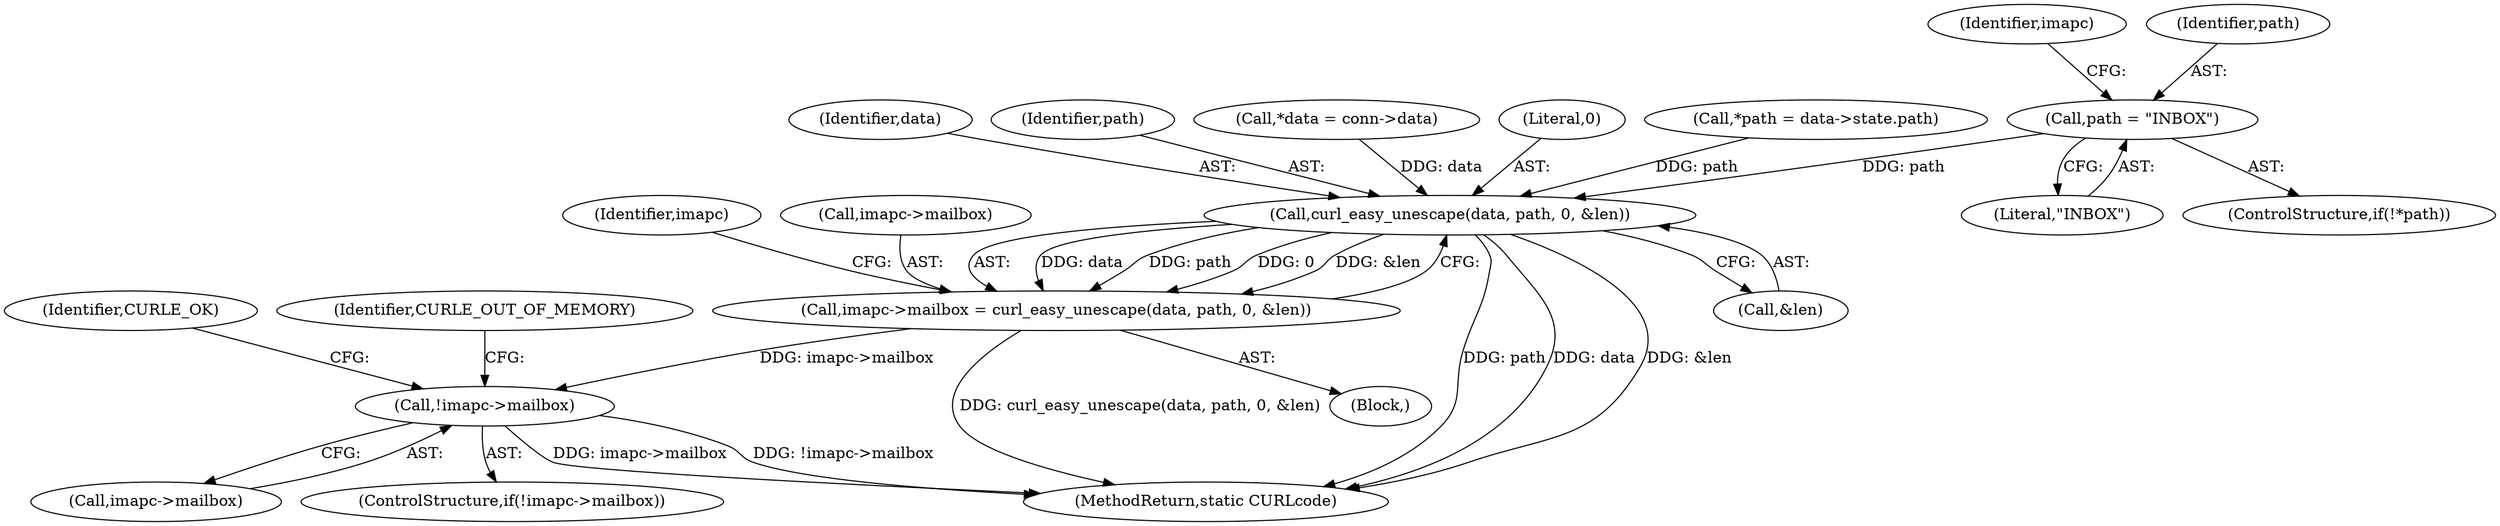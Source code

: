 digraph "1_curl_75ca568fa1c19de4c5358fed246686de8467c238_1@pointer" {
"1000133" [label="(Call,path = \"INBOX\")"];
"1000140" [label="(Call,curl_easy_unescape(data, path, 0, &len))"];
"1000136" [label="(Call,imapc->mailbox = curl_easy_unescape(data, path, 0, &len))"];
"1000147" [label="(Call,!imapc->mailbox)"];
"1000154" [label="(Identifier,CURLE_OK)"];
"1000141" [label="(Identifier,data)"];
"1000142" [label="(Identifier,path)"];
"1000138" [label="(Identifier,imapc)"];
"1000140" [label="(Call,curl_easy_unescape(data, path, 0, &len))"];
"1000115" [label="(Call,*data = conn->data)"];
"1000155" [label="(MethodReturn,static CURLcode)"];
"1000136" [label="(Call,imapc->mailbox = curl_easy_unescape(data, path, 0, &len))"];
"1000135" [label="(Literal,\"INBOX\")"];
"1000129" [label="(ControlStructure,if(!*path))"];
"1000147" [label="(Call,!imapc->mailbox)"];
"1000133" [label="(Call,path = \"INBOX\")"];
"1000134" [label="(Identifier,path)"];
"1000149" [label="(Identifier,imapc)"];
"1000104" [label="(Block,)"];
"1000152" [label="(Identifier,CURLE_OUT_OF_MEMORY)"];
"1000137" [label="(Call,imapc->mailbox)"];
"1000148" [label="(Call,imapc->mailbox)"];
"1000146" [label="(ControlStructure,if(!imapc->mailbox))"];
"1000143" [label="(Literal,0)"];
"1000121" [label="(Call,*path = data->state.path)"];
"1000144" [label="(Call,&len)"];
"1000133" -> "1000129"  [label="AST: "];
"1000133" -> "1000135"  [label="CFG: "];
"1000134" -> "1000133"  [label="AST: "];
"1000135" -> "1000133"  [label="AST: "];
"1000138" -> "1000133"  [label="CFG: "];
"1000133" -> "1000140"  [label="DDG: path"];
"1000140" -> "1000136"  [label="AST: "];
"1000140" -> "1000144"  [label="CFG: "];
"1000141" -> "1000140"  [label="AST: "];
"1000142" -> "1000140"  [label="AST: "];
"1000143" -> "1000140"  [label="AST: "];
"1000144" -> "1000140"  [label="AST: "];
"1000136" -> "1000140"  [label="CFG: "];
"1000140" -> "1000155"  [label="DDG: path"];
"1000140" -> "1000155"  [label="DDG: data"];
"1000140" -> "1000155"  [label="DDG: &len"];
"1000140" -> "1000136"  [label="DDG: data"];
"1000140" -> "1000136"  [label="DDG: path"];
"1000140" -> "1000136"  [label="DDG: 0"];
"1000140" -> "1000136"  [label="DDG: &len"];
"1000115" -> "1000140"  [label="DDG: data"];
"1000121" -> "1000140"  [label="DDG: path"];
"1000136" -> "1000104"  [label="AST: "];
"1000137" -> "1000136"  [label="AST: "];
"1000149" -> "1000136"  [label="CFG: "];
"1000136" -> "1000155"  [label="DDG: curl_easy_unescape(data, path, 0, &len)"];
"1000136" -> "1000147"  [label="DDG: imapc->mailbox"];
"1000147" -> "1000146"  [label="AST: "];
"1000147" -> "1000148"  [label="CFG: "];
"1000148" -> "1000147"  [label="AST: "];
"1000152" -> "1000147"  [label="CFG: "];
"1000154" -> "1000147"  [label="CFG: "];
"1000147" -> "1000155"  [label="DDG: imapc->mailbox"];
"1000147" -> "1000155"  [label="DDG: !imapc->mailbox"];
}
